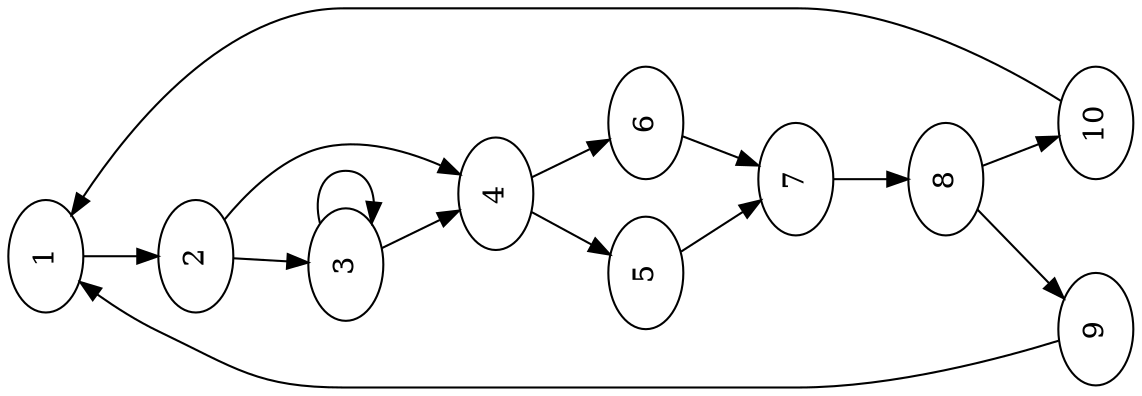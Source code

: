 digraph {
landscape=true
1 -> 2
2 -> 3
2 -> 4
3 -> 3
3 -> 4
4 -> 5
4 -> 6
5 -> 7
6 -> 7
7 -> 8
8 -> 9
8 -> 10
9 -> 1
10 -> 1
}